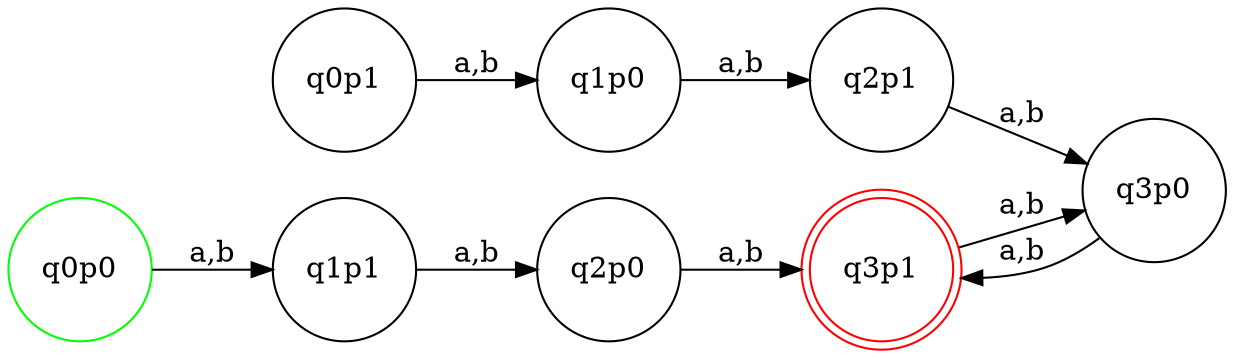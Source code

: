 digraph G2{
  rankdir=LR;
  node [shape = doublecircle] q3p1;
  node [shape = circle];
  q0p0 [color = green];
  q3p1 [color = red];
  
  q0p0 -> q1p1 [label = "a,b"];
  
  q0p1 -> q1p0 [label = "a,b"];
  
  q1p0 -> q2p1 [label = "a,b"];
  
  q1p1 -> q2p0 [label = "a,b"];
  
  q2p0 -> q3p1 [label = "a,b"];
  
  q2p1 -> q3p0 [label = "a,b"];
  
  q3p0 -> q3p1 [label = "a,b"];
  
  q3p1 -> q3p0 [label = "a,b"];
}